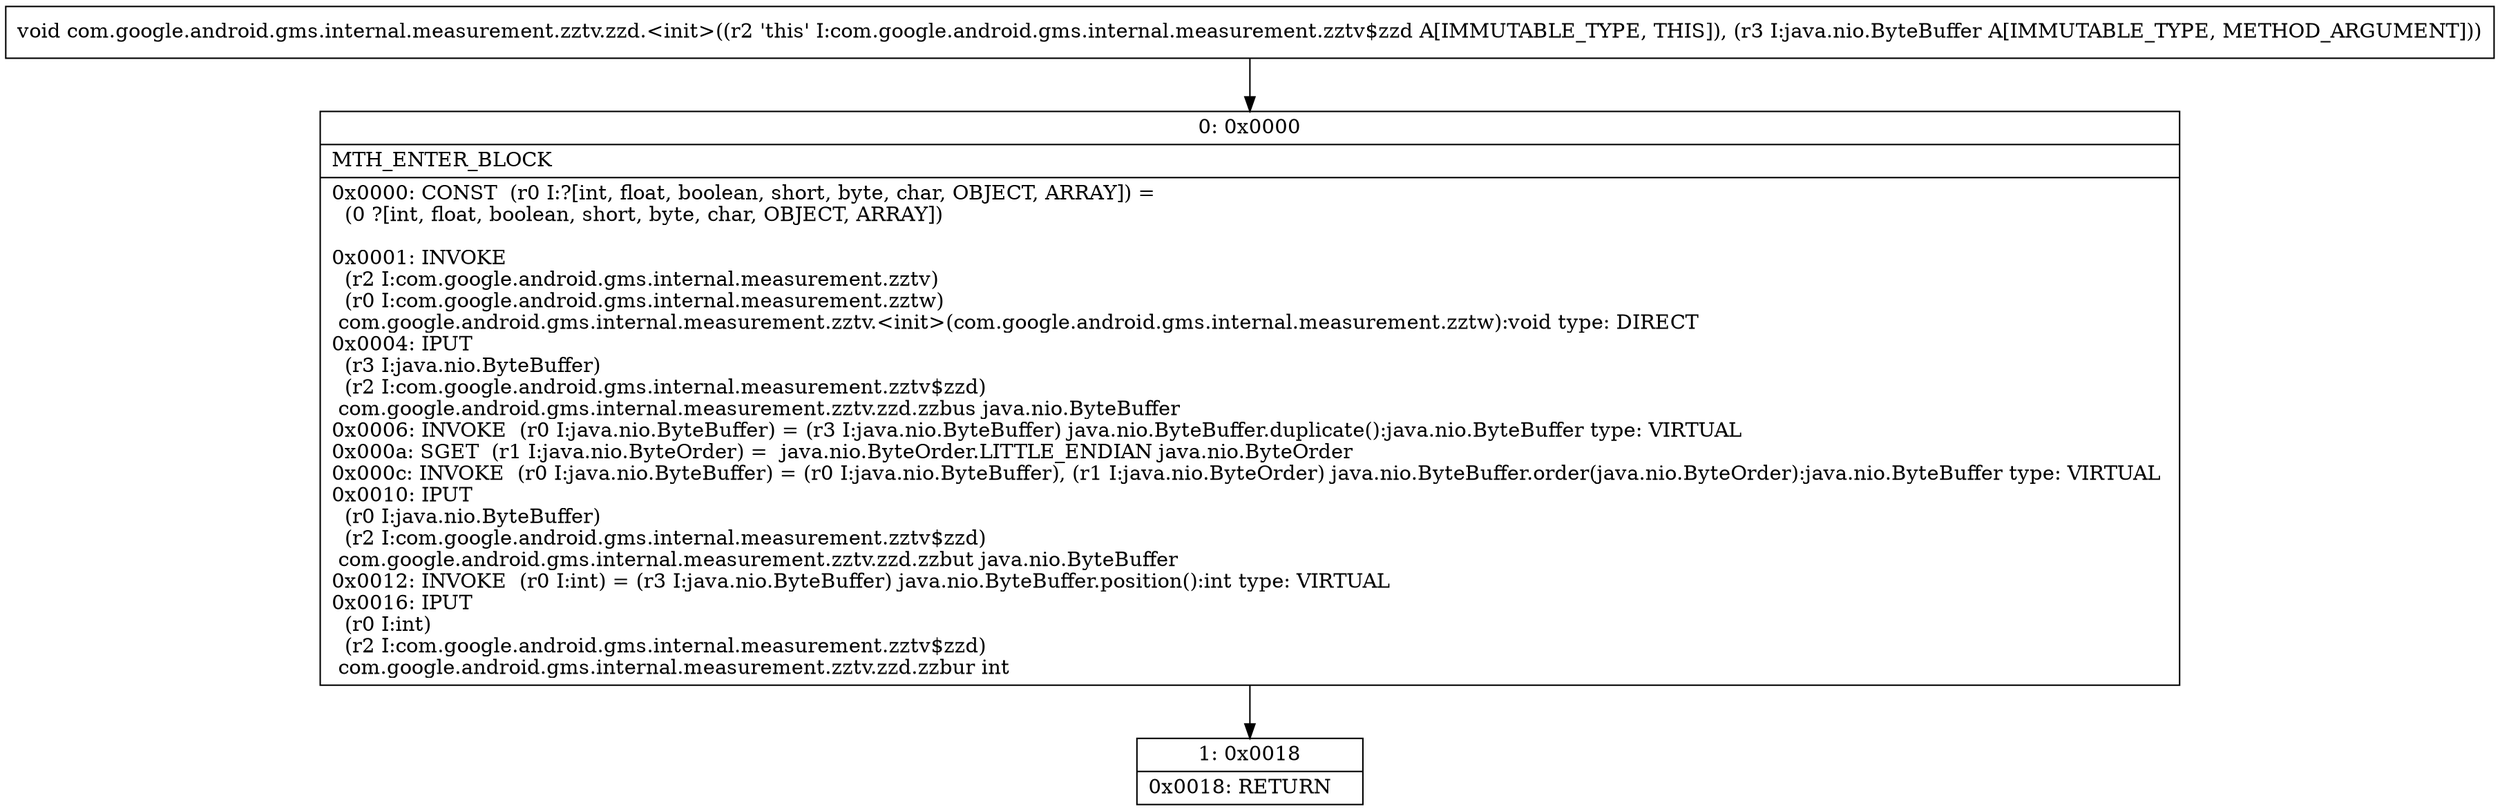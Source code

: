 digraph "CFG forcom.google.android.gms.internal.measurement.zztv.zzd.\<init\>(Ljava\/nio\/ByteBuffer;)V" {
Node_0 [shape=record,label="{0\:\ 0x0000|MTH_ENTER_BLOCK\l|0x0000: CONST  (r0 I:?[int, float, boolean, short, byte, char, OBJECT, ARRAY]) = \l  (0 ?[int, float, boolean, short, byte, char, OBJECT, ARRAY])\l \l0x0001: INVOKE  \l  (r2 I:com.google.android.gms.internal.measurement.zztv)\l  (r0 I:com.google.android.gms.internal.measurement.zztw)\l com.google.android.gms.internal.measurement.zztv.\<init\>(com.google.android.gms.internal.measurement.zztw):void type: DIRECT \l0x0004: IPUT  \l  (r3 I:java.nio.ByteBuffer)\l  (r2 I:com.google.android.gms.internal.measurement.zztv$zzd)\l com.google.android.gms.internal.measurement.zztv.zzd.zzbus java.nio.ByteBuffer \l0x0006: INVOKE  (r0 I:java.nio.ByteBuffer) = (r3 I:java.nio.ByteBuffer) java.nio.ByteBuffer.duplicate():java.nio.ByteBuffer type: VIRTUAL \l0x000a: SGET  (r1 I:java.nio.ByteOrder) =  java.nio.ByteOrder.LITTLE_ENDIAN java.nio.ByteOrder \l0x000c: INVOKE  (r0 I:java.nio.ByteBuffer) = (r0 I:java.nio.ByteBuffer), (r1 I:java.nio.ByteOrder) java.nio.ByteBuffer.order(java.nio.ByteOrder):java.nio.ByteBuffer type: VIRTUAL \l0x0010: IPUT  \l  (r0 I:java.nio.ByteBuffer)\l  (r2 I:com.google.android.gms.internal.measurement.zztv$zzd)\l com.google.android.gms.internal.measurement.zztv.zzd.zzbut java.nio.ByteBuffer \l0x0012: INVOKE  (r0 I:int) = (r3 I:java.nio.ByteBuffer) java.nio.ByteBuffer.position():int type: VIRTUAL \l0x0016: IPUT  \l  (r0 I:int)\l  (r2 I:com.google.android.gms.internal.measurement.zztv$zzd)\l com.google.android.gms.internal.measurement.zztv.zzd.zzbur int \l}"];
Node_1 [shape=record,label="{1\:\ 0x0018|0x0018: RETURN   \l}"];
MethodNode[shape=record,label="{void com.google.android.gms.internal.measurement.zztv.zzd.\<init\>((r2 'this' I:com.google.android.gms.internal.measurement.zztv$zzd A[IMMUTABLE_TYPE, THIS]), (r3 I:java.nio.ByteBuffer A[IMMUTABLE_TYPE, METHOD_ARGUMENT])) }"];
MethodNode -> Node_0;
Node_0 -> Node_1;
}

